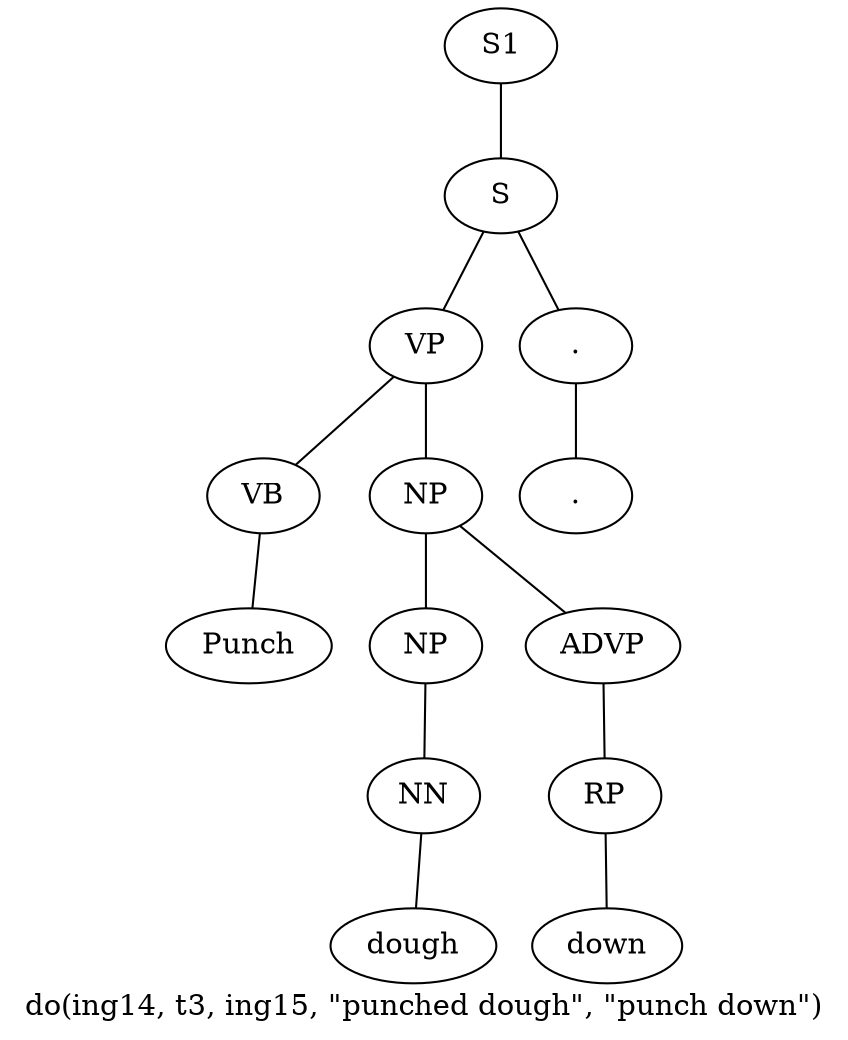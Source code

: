graph SyntaxGraph {
	label = "do(ing14, t3, ing15, \"punched dough\", \"punch down\")";
	Node0 [label="S1"];
	Node1 [label="S"];
	Node2 [label="VP"];
	Node3 [label="VB"];
	Node4 [label="Punch"];
	Node5 [label="NP"];
	Node6 [label="NP"];
	Node7 [label="NN"];
	Node8 [label="dough"];
	Node9 [label="ADVP"];
	Node10 [label="RP"];
	Node11 [label="down"];
	Node12 [label="."];
	Node13 [label="."];

	Node0 -- Node1;
	Node1 -- Node2;
	Node1 -- Node12;
	Node2 -- Node3;
	Node2 -- Node5;
	Node3 -- Node4;
	Node5 -- Node6;
	Node5 -- Node9;
	Node6 -- Node7;
	Node7 -- Node8;
	Node9 -- Node10;
	Node10 -- Node11;
	Node12 -- Node13;
}